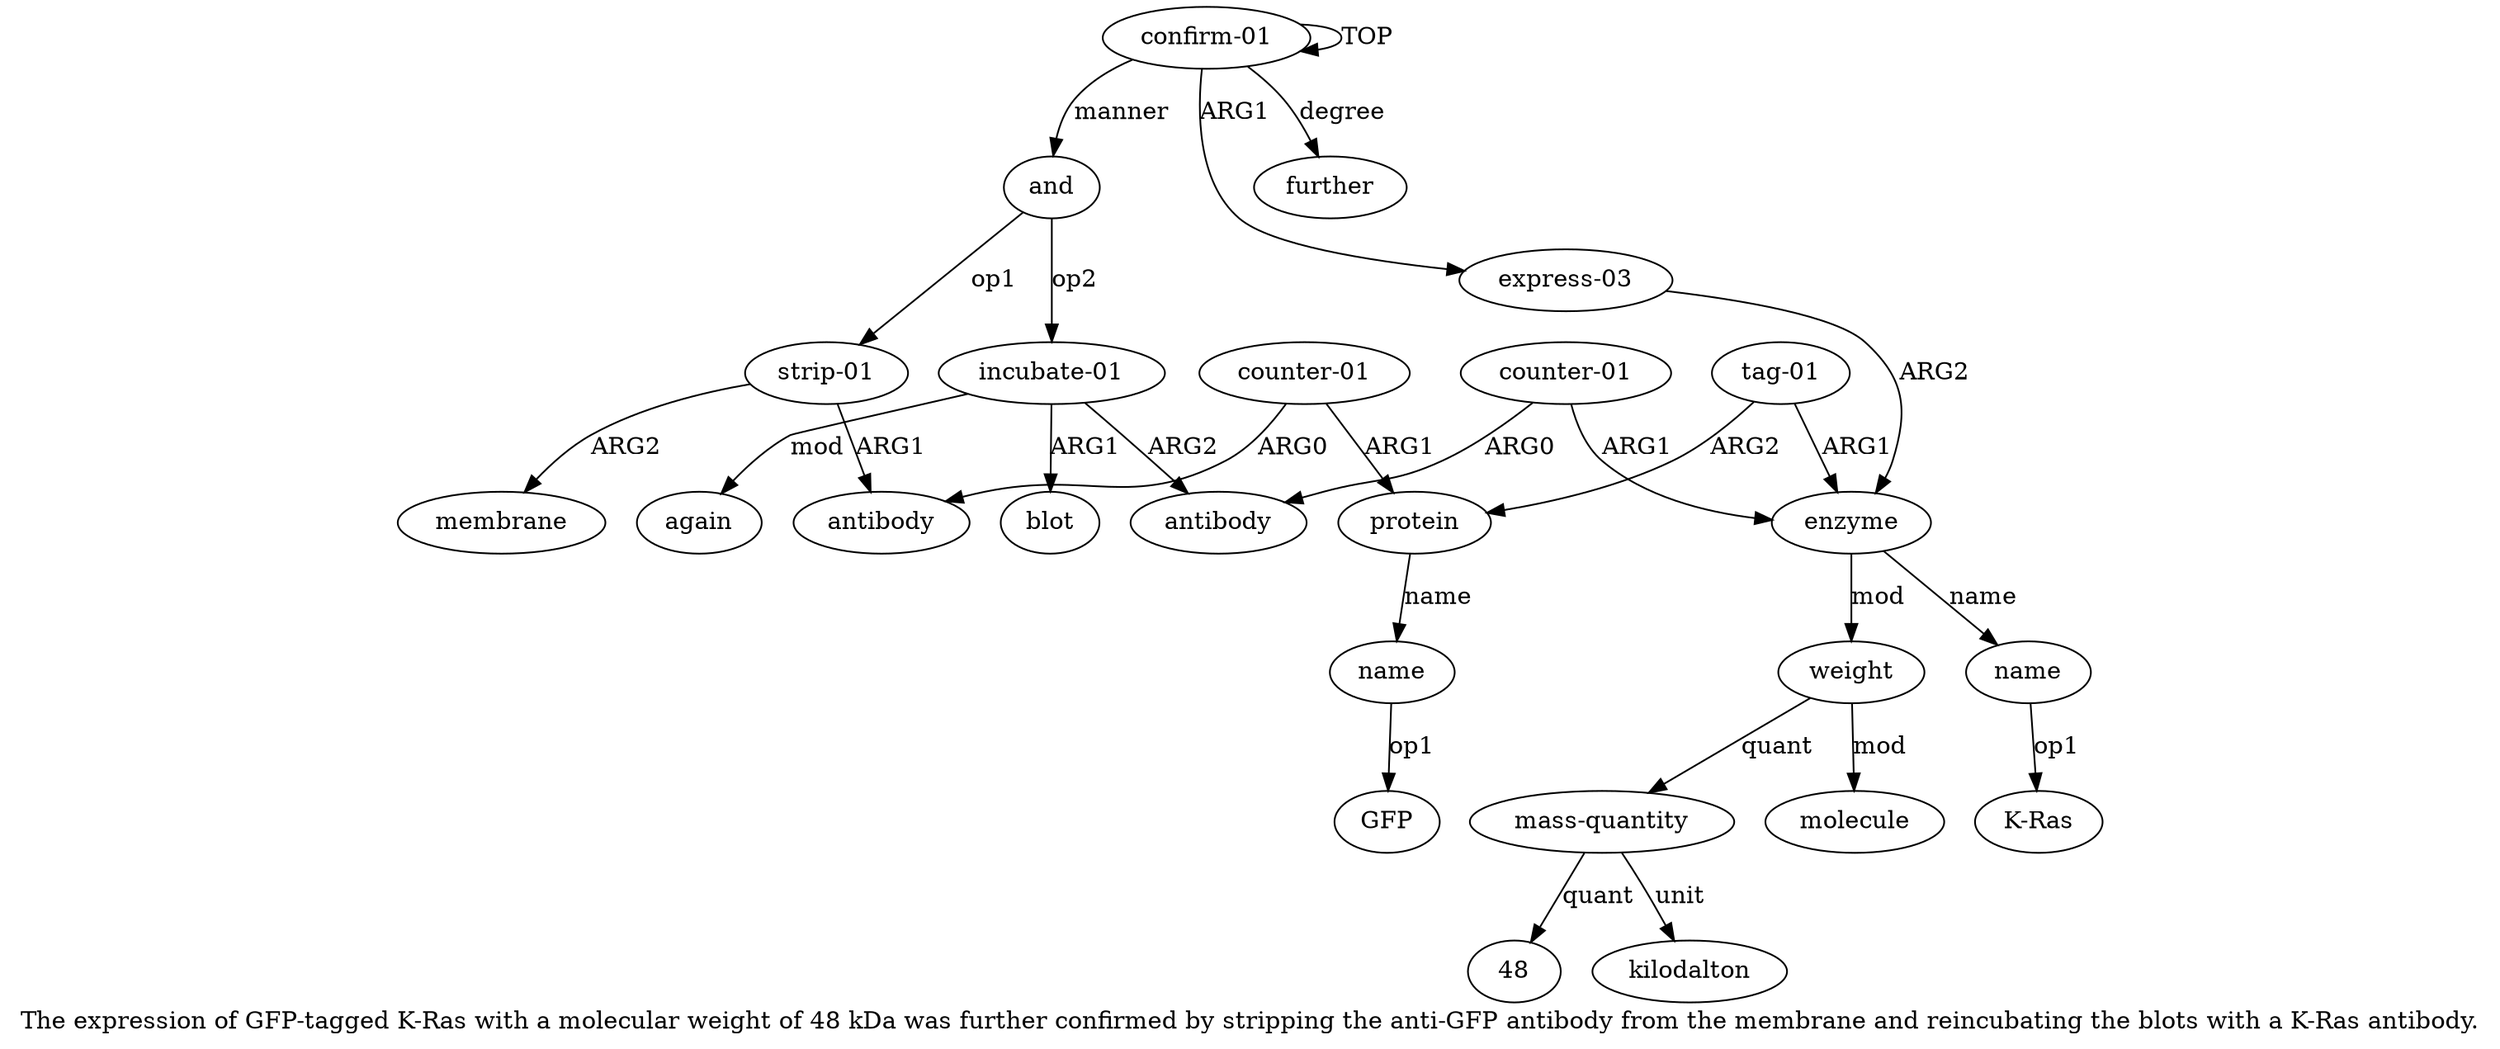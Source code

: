 digraph  {
	graph [label="The expression of GFP-tagged K-Ras with a molecular weight of 48 kDa was further confirmed by stripping the anti-GFP antibody from \
the membrane and reincubating the blots with a K-Ras antibody."];
	node [label="\N"];
	a20	 [color=black,
		gold_ind=20,
		gold_label="counter-01",
		label="counter-01",
		test_ind=20,
		test_label="counter-01"];
	a19	 [color=black,
		gold_ind=19,
		gold_label=antibody,
		label=antibody,
		test_ind=19,
		test_label=antibody];
	a20 -> a19 [key=0,
	color=black,
	gold_label=ARG0,
	label=ARG0,
	test_label=ARG0];
a2 [color=black,
	gold_ind=2,
	gold_label=enzyme,
	label=enzyme,
	test_ind=2,
	test_label=enzyme];
a20 -> a2 [key=0,
color=black,
gold_label=ARG1,
label=ARG1,
test_label=ARG1];
a21 [color=black,
gold_ind=21,
gold_label=again,
label=again,
test_ind=21,
test_label=again];
"a9 48" [color=black,
gold_ind=-1,
gold_label=48,
label=48,
test_ind=-1,
test_label=48];
"a6 GFP" [color=black,
gold_ind=-1,
gold_label=GFP,
label=GFP,
test_ind=-1,
test_label=GFP];
"a3 K-Ras" [color=black,
gold_ind=-1,
gold_label="K-Ras",
label="K-Ras",
test_ind=-1,
test_label="K-Ras"];
a15 [color=black,
gold_ind=15,
gold_label="counter-01",
label="counter-01",
test_ind=15,
test_label="counter-01"];
a14 [color=black,
gold_ind=14,
gold_label=antibody,
label=antibody,
test_ind=14,
test_label=antibody];
a15 -> a14 [key=0,
color=black,
gold_label=ARG0,
label=ARG0,
test_label=ARG0];
a5 [color=black,
gold_ind=5,
gold_label=protein,
label=protein,
test_ind=5,
test_label=protein];
a15 -> a5 [key=0,
color=black,
gold_label=ARG1,
label=ARG1,
test_label=ARG1];
a17 [color=black,
gold_ind=17,
gold_label="incubate-01",
label="incubate-01",
test_ind=17,
test_label="incubate-01"];
a17 -> a21 [key=0,
color=black,
gold_label=mod,
label=mod,
test_label=mod];
a17 -> a19 [key=0,
color=black,
gold_label=ARG2,
label=ARG2,
test_label=ARG2];
a18 [color=black,
gold_ind=18,
gold_label=blot,
label=blot,
test_ind=18,
test_label=blot];
a17 -> a18 [key=0,
color=black,
gold_label=ARG1,
label=ARG1,
test_label=ARG1];
a16 [color=black,
gold_ind=16,
gold_label=membrane,
label=membrane,
test_ind=16,
test_label=membrane];
a11 [color=black,
gold_ind=11,
gold_label=further,
label=further,
test_ind=11,
test_label=further];
a10 [color=black,
gold_ind=10,
gold_label=kilodalton,
label=kilodalton,
test_ind=10,
test_label=kilodalton];
a13 [color=black,
gold_ind=13,
gold_label="strip-01",
label="strip-01",
test_ind=13,
test_label="strip-01"];
a13 -> a14 [key=0,
color=black,
gold_label=ARG1,
label=ARG1,
test_label=ARG1];
a13 -> a16 [key=0,
color=black,
gold_label=ARG2,
label=ARG2,
test_label=ARG2];
a12 [color=black,
gold_ind=12,
gold_label=and,
label=and,
test_ind=12,
test_label=and];
a12 -> a17 [key=0,
color=black,
gold_label=op2,
label=op2,
test_label=op2];
a12 -> a13 [key=0,
color=black,
gold_label=op1,
label=op1,
test_label=op1];
a1 [color=black,
gold_ind=1,
gold_label="express-03",
label="express-03",
test_ind=1,
test_label="express-03"];
a1 -> a2 [key=0,
color=black,
gold_label=ARG2,
label=ARG2,
test_label=ARG2];
a0 [color=black,
gold_ind=0,
gold_label="confirm-01",
label="confirm-01",
test_ind=0,
test_label="confirm-01"];
a0 -> a11 [key=0,
color=black,
gold_label=degree,
label=degree,
test_label=degree];
a0 -> a12 [key=0,
color=black,
gold_label=manner,
label=manner,
test_label=manner];
a0 -> a1 [key=0,
color=black,
gold_label=ARG1,
label=ARG1,
test_label=ARG1];
a0 -> a0 [key=0,
color=black,
gold_label=TOP,
label=TOP,
test_label=TOP];
a3 [color=black,
gold_ind=3,
gold_label=name,
label=name,
test_ind=3,
test_label=name];
a3 -> "a3 K-Ras" [key=0,
color=black,
gold_label=op1,
label=op1,
test_label=op1];
a2 -> a3 [key=0,
color=black,
gold_label=name,
label=name,
test_label=name];
a7 [color=black,
gold_ind=7,
gold_label=weight,
label=weight,
test_ind=7,
test_label=weight];
a2 -> a7 [key=0,
color=black,
gold_label=mod,
label=mod,
test_label=mod];
a6 [color=black,
gold_ind=6,
gold_label=name,
label=name,
test_ind=6,
test_label=name];
a5 -> a6 [key=0,
color=black,
gold_label=name,
label=name,
test_label=name];
a4 [color=black,
gold_ind=4,
gold_label="tag-01",
label="tag-01",
test_ind=4,
test_label="tag-01"];
a4 -> a2 [key=0,
color=black,
gold_label=ARG1,
label=ARG1,
test_label=ARG1];
a4 -> a5 [key=0,
color=black,
gold_label=ARG2,
label=ARG2,
test_label=ARG2];
a9 [color=black,
gold_ind=9,
gold_label="mass-quantity",
label="mass-quantity",
test_ind=9,
test_label="mass-quantity"];
a7 -> a9 [key=0,
color=black,
gold_label=quant,
label=quant,
test_label=quant];
a8 [color=black,
gold_ind=8,
gold_label=molecule,
label=molecule,
test_ind=8,
test_label=molecule];
a7 -> a8 [key=0,
color=black,
gold_label=mod,
label=mod,
test_label=mod];
a6 -> "a6 GFP" [key=0,
color=black,
gold_label=op1,
label=op1,
test_label=op1];
a9 -> "a9 48" [key=0,
color=black,
gold_label=quant,
label=quant,
test_label=quant];
a9 -> a10 [key=0,
color=black,
gold_label=unit,
label=unit,
test_label=unit];
}
